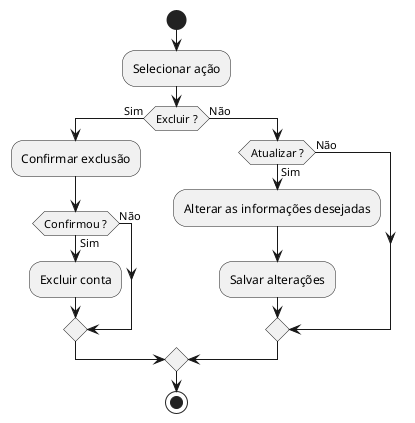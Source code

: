 @startuml
start
:Selecionar ação;
if (Excluir ?) then (Sim)
    :Confirmar exclusão;
    if (Confirmou ?) then (Sim)
        :Excluir conta;
    else (Não)
    endif
else (Não)
    if (Atualizar ?) then (Sim)
        :Alterar as informações desejadas;
        :Salvar alterações;
    else (Não)
    endif
endif
stop
@enduml